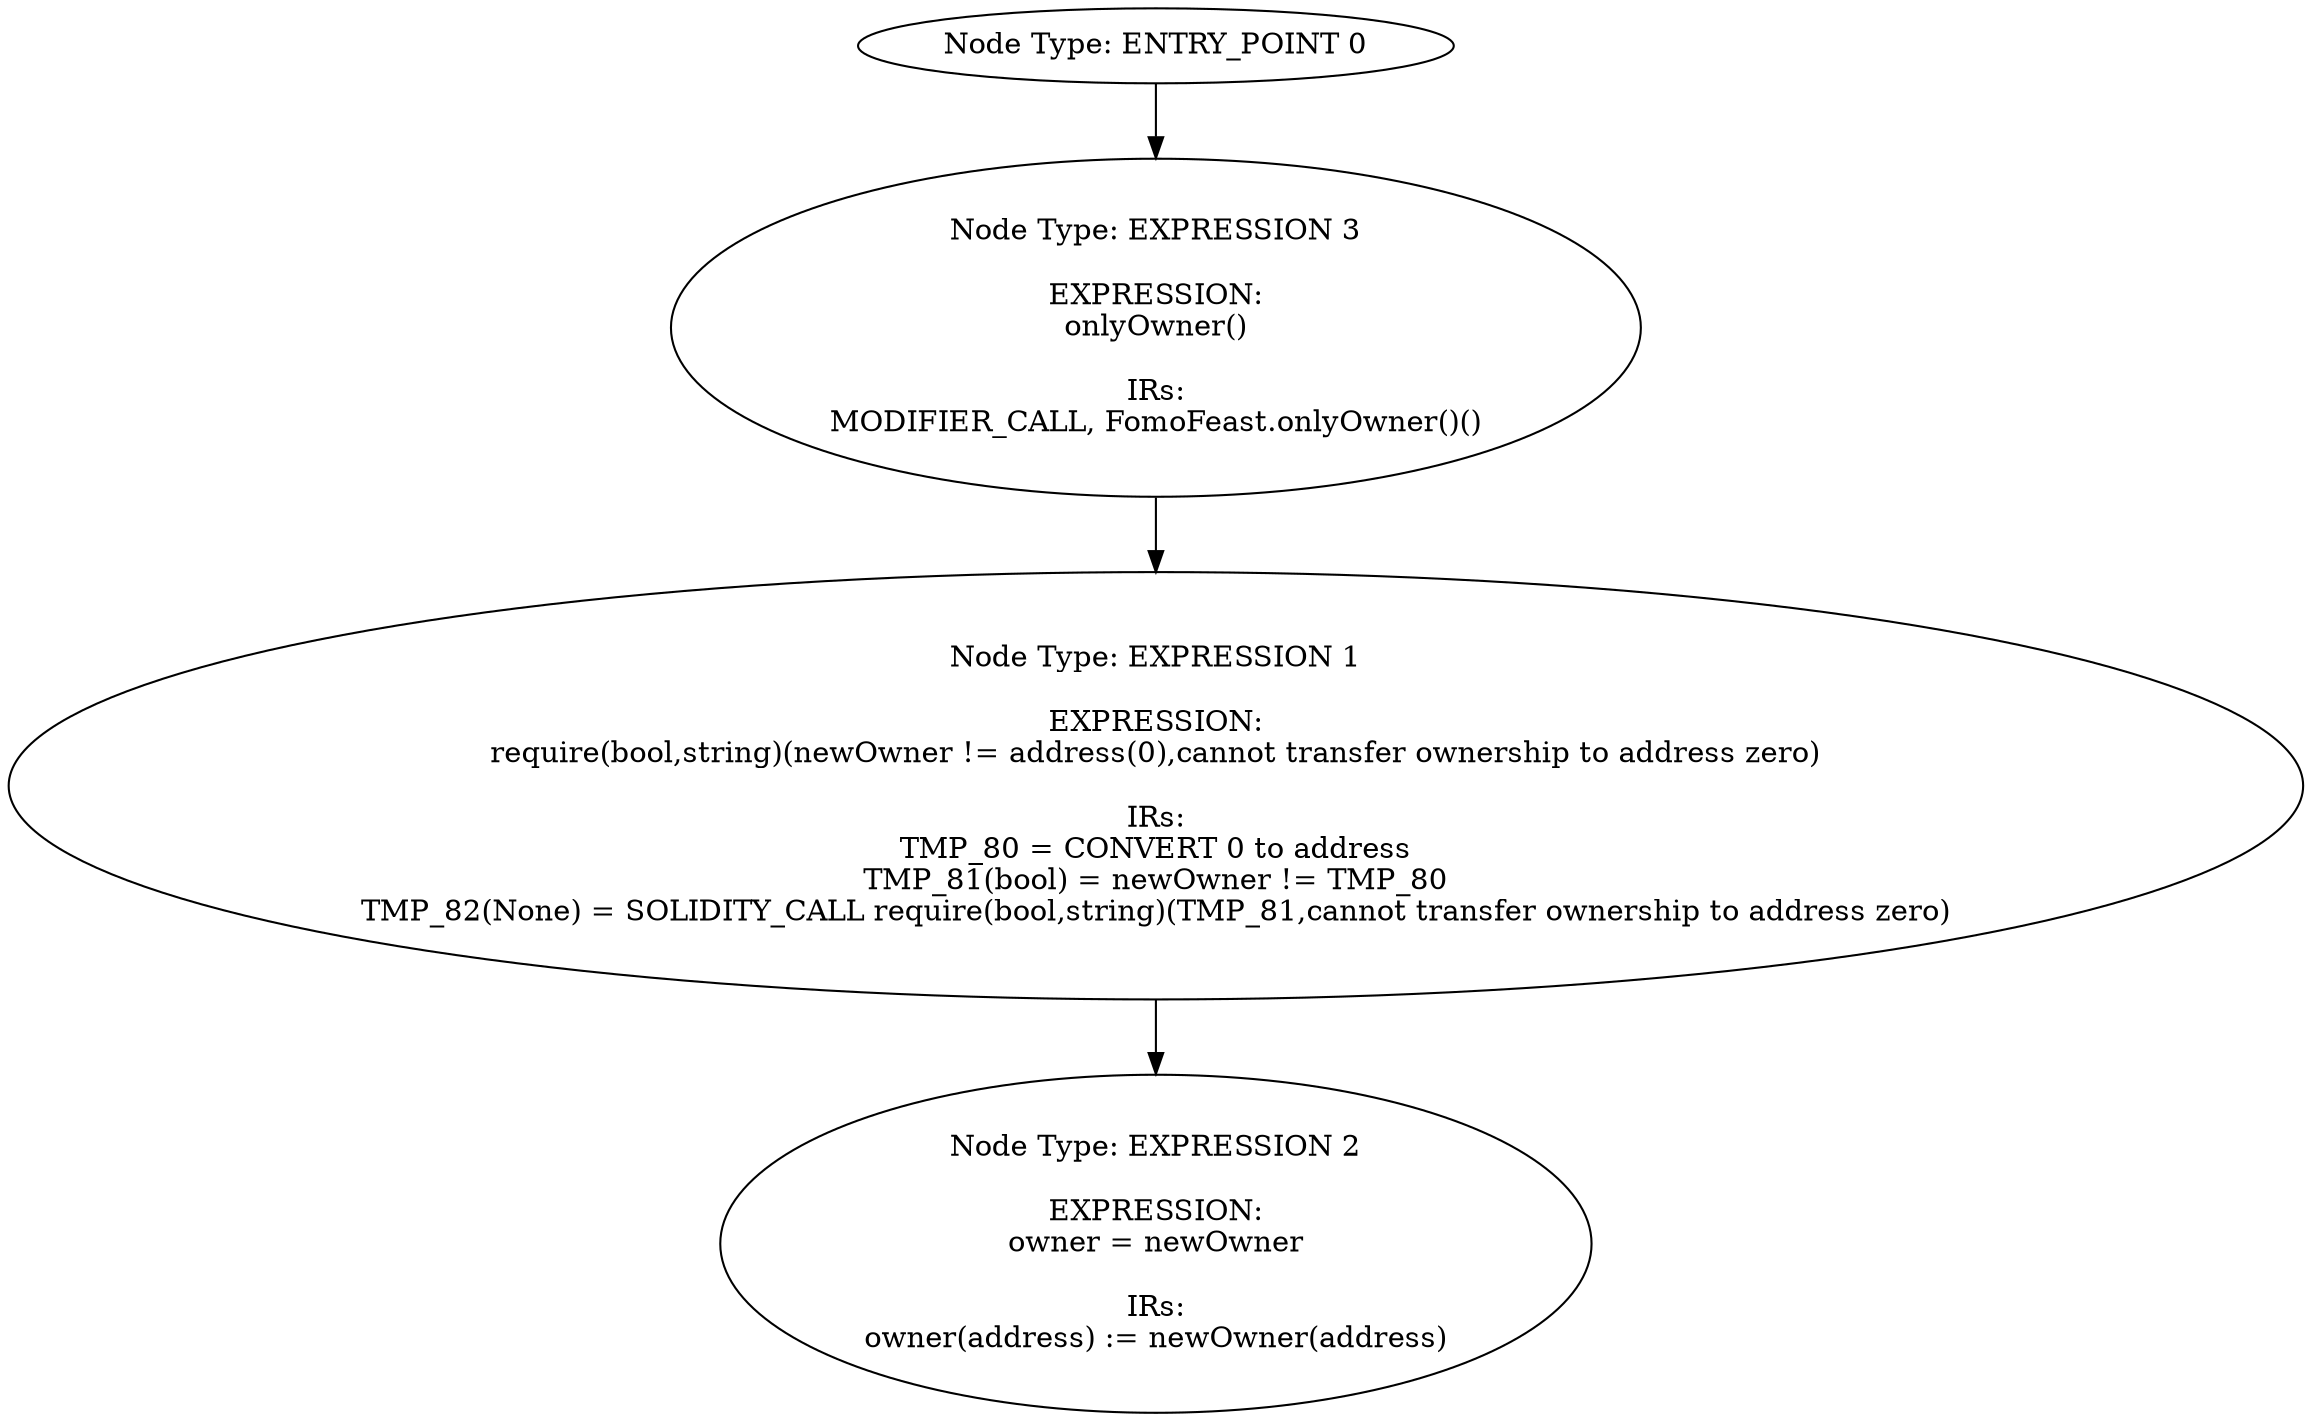 digraph{
0[label="Node Type: ENTRY_POINT 0
"];
0->3;
1[label="Node Type: EXPRESSION 1

EXPRESSION:
require(bool,string)(newOwner != address(0),cannot transfer ownership to address zero)

IRs:
TMP_80 = CONVERT 0 to address
TMP_81(bool) = newOwner != TMP_80
TMP_82(None) = SOLIDITY_CALL require(bool,string)(TMP_81,cannot transfer ownership to address zero)"];
1->2;
2[label="Node Type: EXPRESSION 2

EXPRESSION:
owner = newOwner

IRs:
owner(address) := newOwner(address)"];
3[label="Node Type: EXPRESSION 3

EXPRESSION:
onlyOwner()

IRs:
MODIFIER_CALL, FomoFeast.onlyOwner()()"];
3->1;
}
